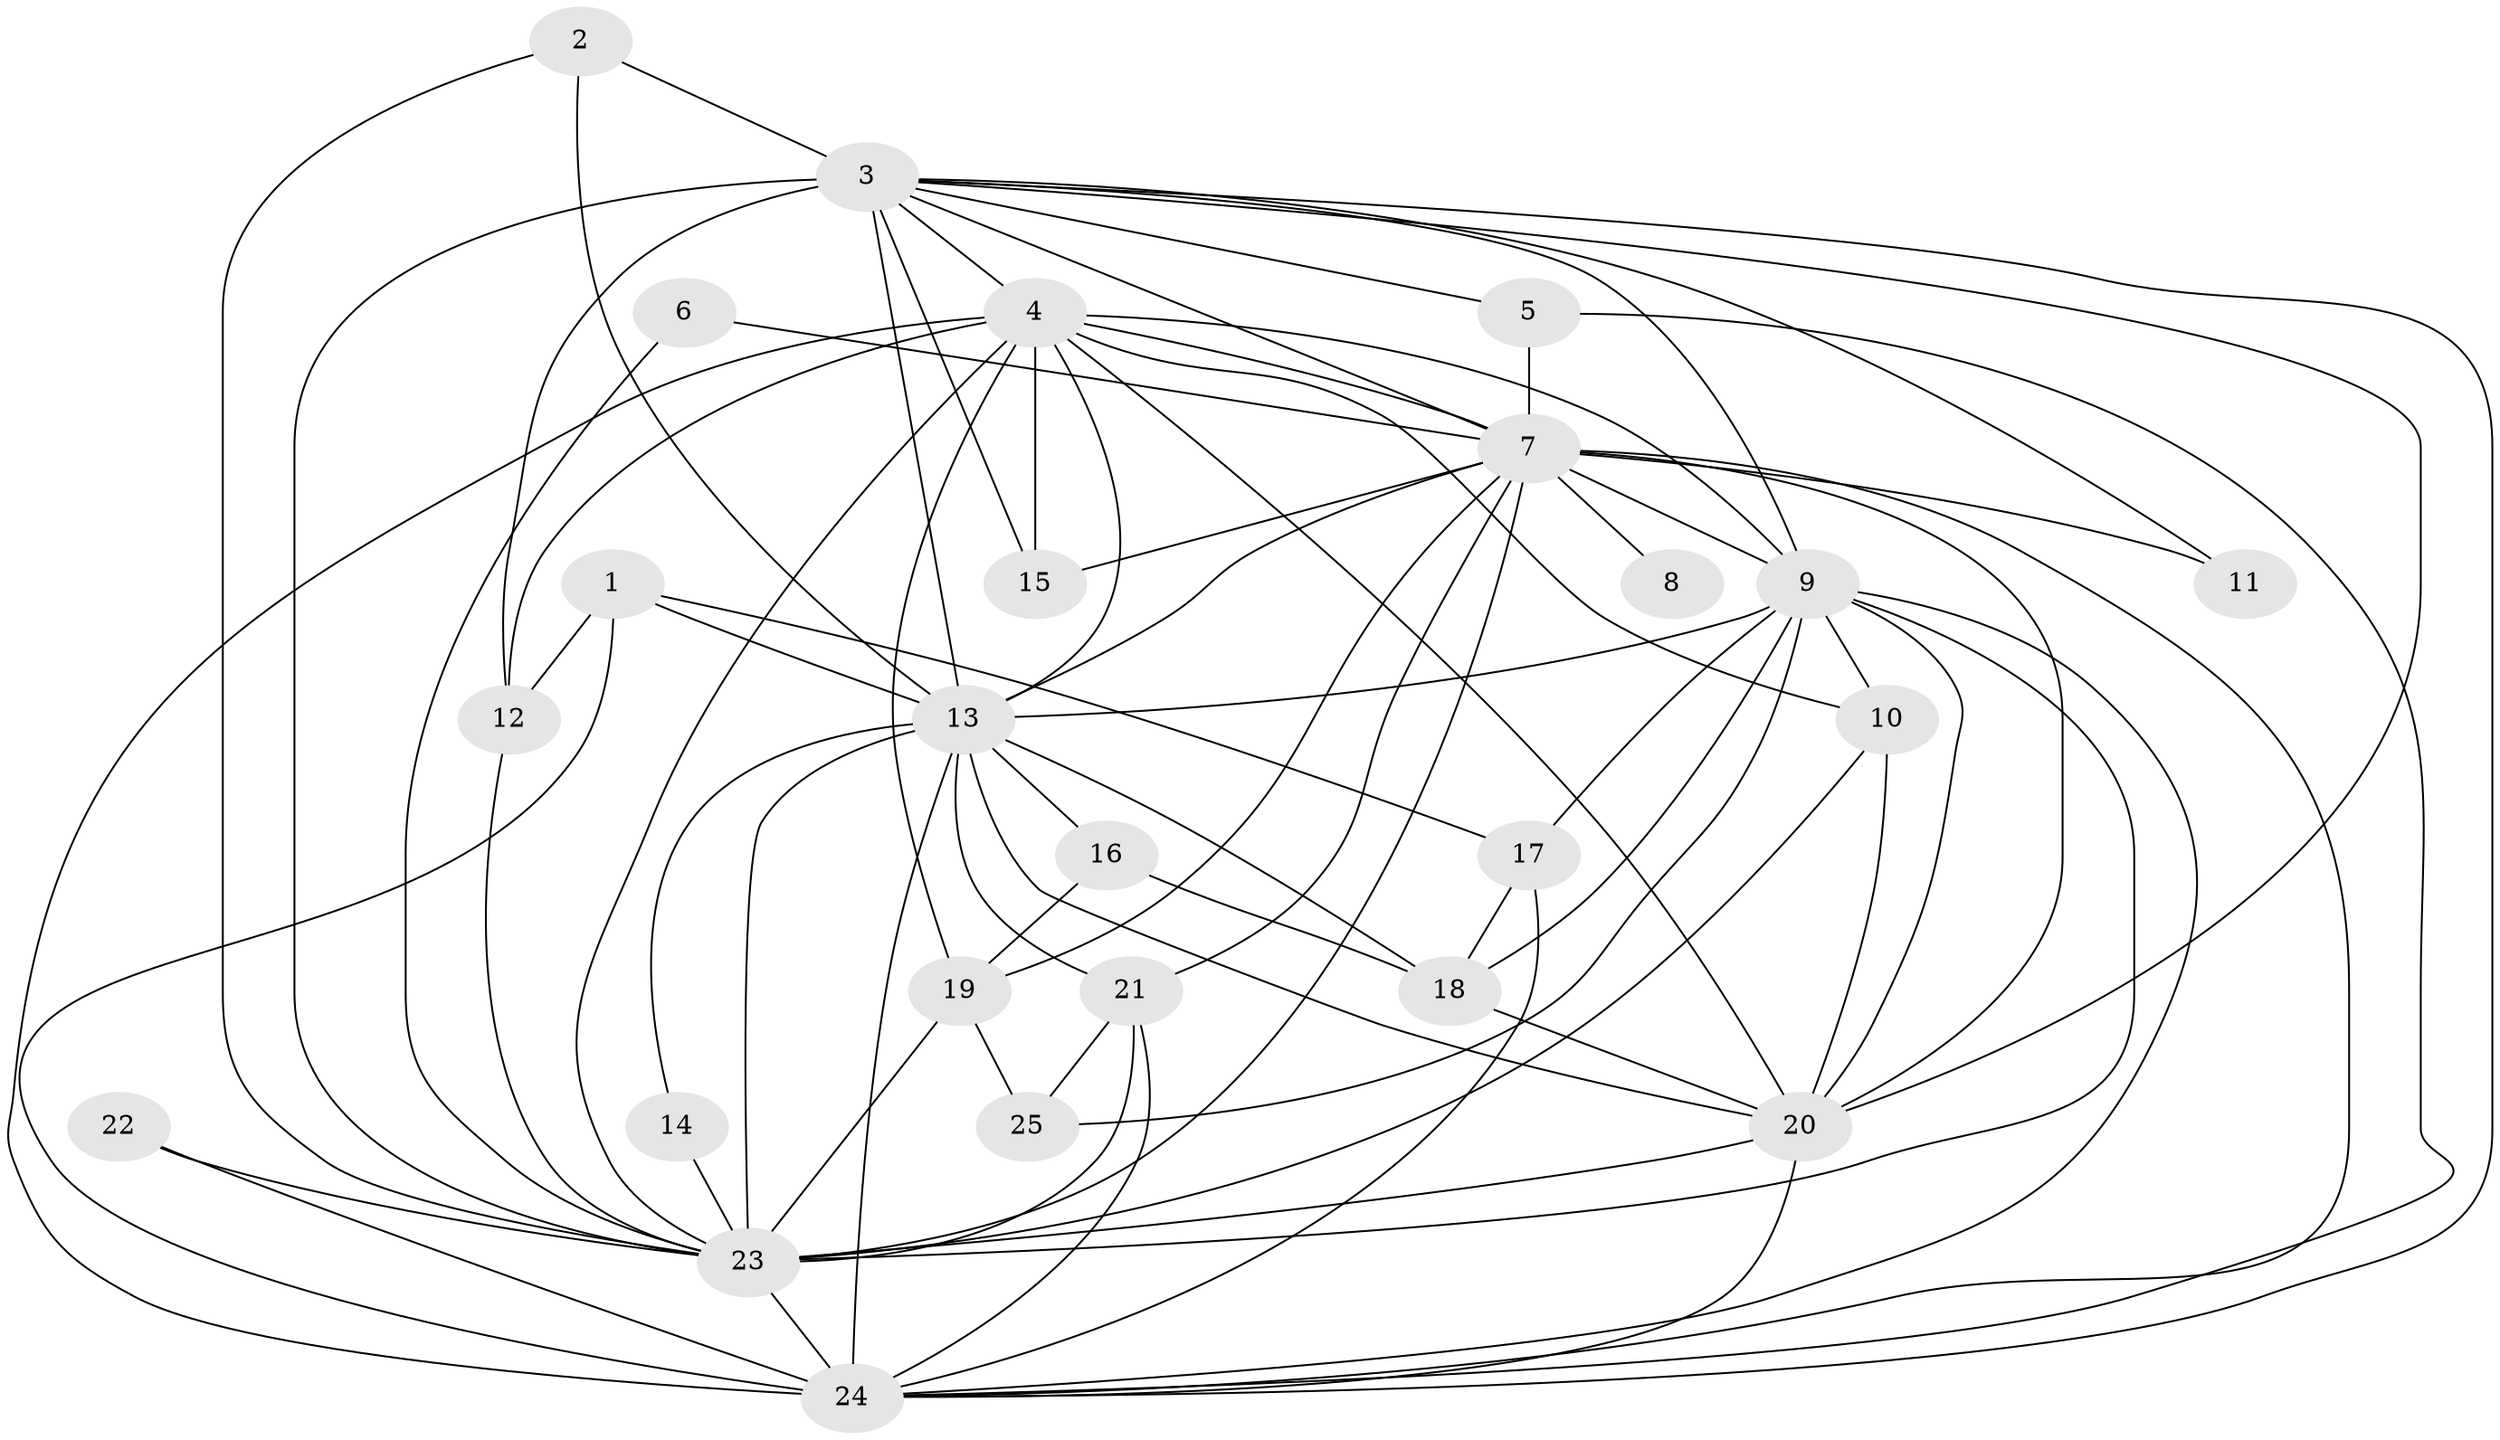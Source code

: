 // original degree distribution, {17: 0.04918032786885246, 18: 0.01639344262295082, 13: 0.03278688524590164, 19: 0.03278688524590164, 15: 0.01639344262295082, 16: 0.01639344262295082, 3: 0.16393442622950818, 4: 0.04918032786885246, 2: 0.5573770491803278, 5: 0.06557377049180328}
// Generated by graph-tools (version 1.1) at 2025/36/03/04/25 23:36:32]
// undirected, 25 vertices, 76 edges
graph export_dot {
  node [color=gray90,style=filled];
  1;
  2;
  3;
  4;
  5;
  6;
  7;
  8;
  9;
  10;
  11;
  12;
  13;
  14;
  15;
  16;
  17;
  18;
  19;
  20;
  21;
  22;
  23;
  24;
  25;
  1 -- 12 [weight=1.0];
  1 -- 13 [weight=1.0];
  1 -- 17 [weight=1.0];
  1 -- 24 [weight=1.0];
  2 -- 3 [weight=1.0];
  2 -- 13 [weight=1.0];
  2 -- 23 [weight=1.0];
  3 -- 4 [weight=2.0];
  3 -- 5 [weight=1.0];
  3 -- 7 [weight=1.0];
  3 -- 9 [weight=1.0];
  3 -- 11 [weight=1.0];
  3 -- 12 [weight=1.0];
  3 -- 13 [weight=1.0];
  3 -- 15 [weight=1.0];
  3 -- 20 [weight=1.0];
  3 -- 23 [weight=5.0];
  3 -- 24 [weight=1.0];
  4 -- 7 [weight=4.0];
  4 -- 9 [weight=3.0];
  4 -- 10 [weight=1.0];
  4 -- 12 [weight=1.0];
  4 -- 13 [weight=2.0];
  4 -- 15 [weight=2.0];
  4 -- 19 [weight=1.0];
  4 -- 20 [weight=2.0];
  4 -- 23 [weight=5.0];
  4 -- 24 [weight=2.0];
  5 -- 7 [weight=1.0];
  5 -- 24 [weight=1.0];
  6 -- 7 [weight=1.0];
  6 -- 23 [weight=1.0];
  7 -- 8 [weight=1.0];
  7 -- 9 [weight=1.0];
  7 -- 11 [weight=1.0];
  7 -- 13 [weight=1.0];
  7 -- 15 [weight=1.0];
  7 -- 19 [weight=1.0];
  7 -- 20 [weight=1.0];
  7 -- 21 [weight=1.0];
  7 -- 23 [weight=2.0];
  7 -- 24 [weight=1.0];
  9 -- 10 [weight=2.0];
  9 -- 13 [weight=1.0];
  9 -- 17 [weight=1.0];
  9 -- 18 [weight=1.0];
  9 -- 20 [weight=1.0];
  9 -- 23 [weight=3.0];
  9 -- 24 [weight=1.0];
  9 -- 25 [weight=1.0];
  10 -- 20 [weight=1.0];
  10 -- 23 [weight=1.0];
  12 -- 23 [weight=1.0];
  13 -- 14 [weight=1.0];
  13 -- 16 [weight=1.0];
  13 -- 18 [weight=1.0];
  13 -- 20 [weight=2.0];
  13 -- 21 [weight=1.0];
  13 -- 23 [weight=3.0];
  13 -- 24 [weight=2.0];
  14 -- 23 [weight=2.0];
  16 -- 18 [weight=1.0];
  16 -- 19 [weight=1.0];
  17 -- 18 [weight=1.0];
  17 -- 24 [weight=2.0];
  18 -- 20 [weight=1.0];
  19 -- 23 [weight=2.0];
  19 -- 25 [weight=1.0];
  20 -- 23 [weight=3.0];
  20 -- 24 [weight=1.0];
  21 -- 23 [weight=1.0];
  21 -- 24 [weight=1.0];
  21 -- 25 [weight=1.0];
  22 -- 23 [weight=1.0];
  22 -- 24 [weight=1.0];
  23 -- 24 [weight=3.0];
}
